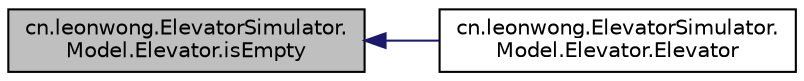 digraph "cn.leonwong.ElevatorSimulator.Model.Elevator.isEmpty"
{
  edge [fontname="Helvetica",fontsize="10",labelfontname="Helvetica",labelfontsize="10"];
  node [fontname="Helvetica",fontsize="10",shape=record];
  rankdir="LR";
  Node27 [label="cn.leonwong.ElevatorSimulator.\lModel.Elevator.isEmpty",height=0.2,width=0.4,color="black", fillcolor="grey75", style="filled", fontcolor="black"];
  Node27 -> Node28 [dir="back",color="midnightblue",fontsize="10",style="solid"];
  Node28 [label="cn.leonwong.ElevatorSimulator.\lModel.Elevator.Elevator",height=0.2,width=0.4,color="black", fillcolor="white", style="filled",URL="$classcn_1_1leonwong_1_1_elevator_simulator_1_1_model_1_1_elevator.html#a8cdebccdd3505647fe57df5ea4315c1a"];
}
